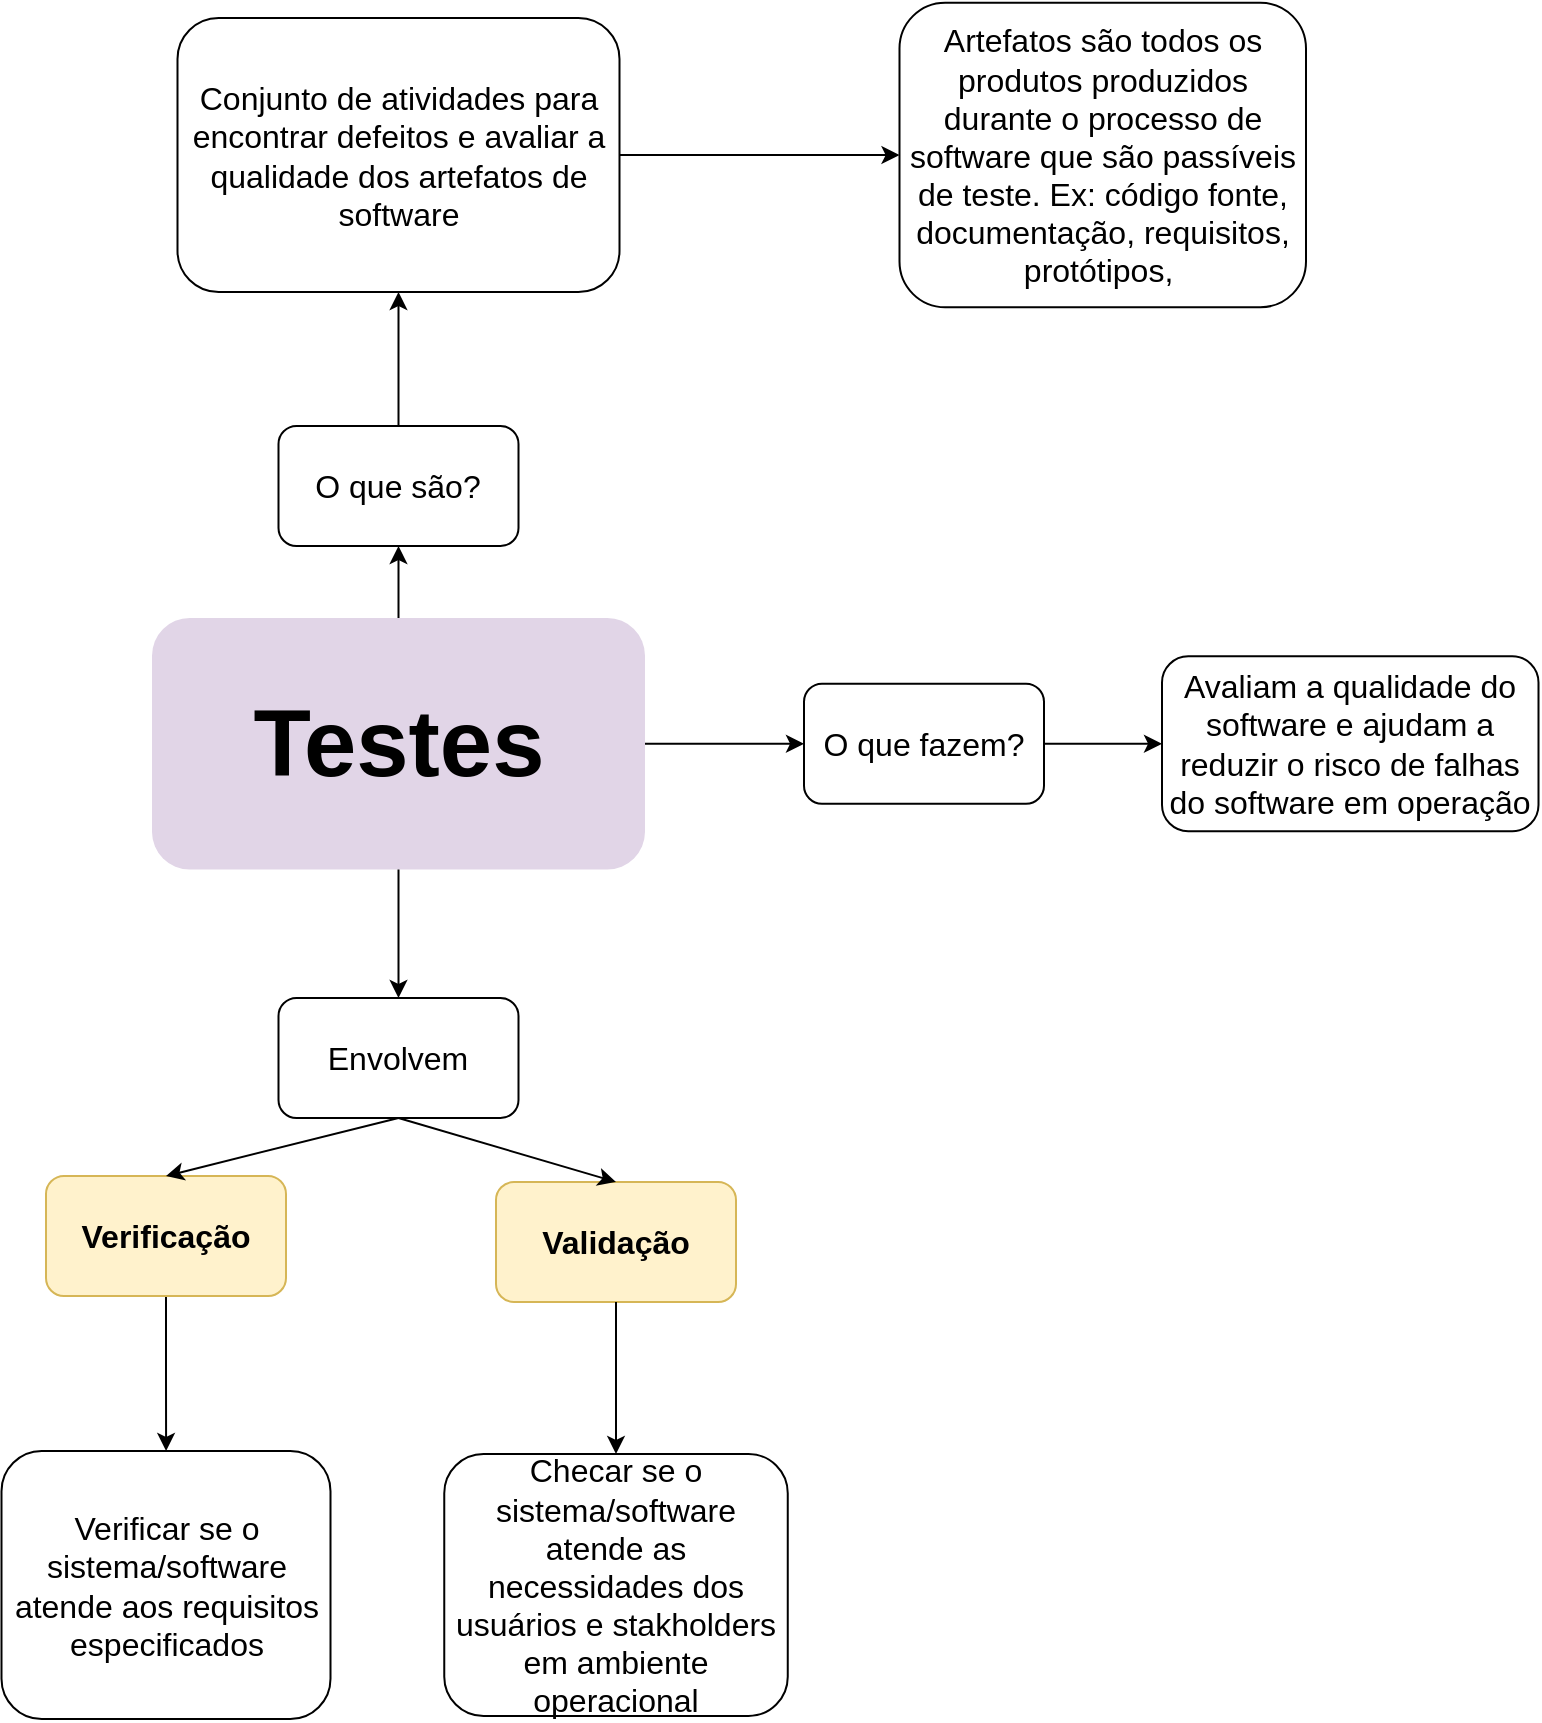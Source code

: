 <mxfile version="22.1.4" type="github">
  <diagram name="Subtopico1.1" id="Wj8ztN7IJlX-EeW_X8ED">
    <mxGraphModel dx="1647" dy="861" grid="0" gridSize="10" guides="1" tooltips="1" connect="1" arrows="1" fold="1" page="1" pageScale="1" pageWidth="1169" pageHeight="827" math="0" shadow="0">
      <root>
        <mxCell id="0" />
        <mxCell id="1" parent="0" />
        <mxCell id="Rf-HTqd8Ef8qsDdukX3X-1" style="edgeStyle=orthogonalEdgeStyle;rounded=0;orthogonalLoop=1;jettySize=auto;html=1;entryX=0.5;entryY=1;entryDx=0;entryDy=0;fontSize=16;" edge="1" parent="1" source="Rf-HTqd8Ef8qsDdukX3X-2" target="Rf-HTqd8Ef8qsDdukX3X-4">
          <mxGeometry relative="1" as="geometry">
            <mxPoint x="614.25" y="331.25" as="targetPoint" />
          </mxGeometry>
        </mxCell>
        <mxCell id="Rf-HTqd8Ef8qsDdukX3X-14" value="" style="edgeStyle=orthogonalEdgeStyle;rounded=0;orthogonalLoop=1;jettySize=auto;html=1;fontSize=16;entryX=0;entryY=0.5;entryDx=0;entryDy=0;" edge="1" parent="1" source="Rf-HTqd8Ef8qsDdukX3X-2" target="Rf-HTqd8Ef8qsDdukX3X-29">
          <mxGeometry relative="1" as="geometry">
            <mxPoint x="807.25" y="435.9" as="targetPoint" />
          </mxGeometry>
        </mxCell>
        <mxCell id="Rf-HTqd8Ef8qsDdukX3X-2" value="&lt;font style=&quot;font-size: 47px;&quot;&gt;Testes&lt;/font&gt;" style="rounded=1;whiteSpace=wrap;html=1;fillColor=#e1d5e7;strokeColor=none;fontSize=47;fontStyle=1" vertex="1" parent="1">
          <mxGeometry x="426" y="373" width="246.5" height="125.75" as="geometry" />
        </mxCell>
        <mxCell id="Rf-HTqd8Ef8qsDdukX3X-3" value="" style="edgeStyle=orthogonalEdgeStyle;rounded=0;orthogonalLoop=1;jettySize=auto;html=1;fontSize=16;" edge="1" parent="1" source="Rf-HTqd8Ef8qsDdukX3X-4" target="Rf-HTqd8Ef8qsDdukX3X-6">
          <mxGeometry relative="1" as="geometry" />
        </mxCell>
        <mxCell id="Rf-HTqd8Ef8qsDdukX3X-4" value="O que são?" style="whiteSpace=wrap;html=1;rounded=1;fontSize=16;" vertex="1" parent="1">
          <mxGeometry x="489.25" y="277" width="120" height="60" as="geometry" />
        </mxCell>
        <mxCell id="Rf-HTqd8Ef8qsDdukX3X-5" value="" style="edgeStyle=orthogonalEdgeStyle;rounded=0;orthogonalLoop=1;jettySize=auto;html=1;fontSize=16;" edge="1" parent="1" source="Rf-HTqd8Ef8qsDdukX3X-6" target="Rf-HTqd8Ef8qsDdukX3X-7">
          <mxGeometry relative="1" as="geometry" />
        </mxCell>
        <mxCell id="Rf-HTqd8Ef8qsDdukX3X-6" value="Conjunto de atividades para encontrar defeitos e avaliar a qualidade dos artefatos de software" style="whiteSpace=wrap;html=1;rounded=1;fontSize=16;" vertex="1" parent="1">
          <mxGeometry x="438.75" y="73" width="221" height="137" as="geometry" />
        </mxCell>
        <mxCell id="Rf-HTqd8Ef8qsDdukX3X-7" value="Artefatos são todos os produtos produzidos durante o processo de software que são passíveis de teste. Ex: código fonte, documentação, requisitos, protótipos,&amp;nbsp;" style="whiteSpace=wrap;html=1;rounded=1;fontSize=16;" vertex="1" parent="1">
          <mxGeometry x="799.75" y="65.38" width="203.25" height="152.25" as="geometry" />
        </mxCell>
        <mxCell id="Rf-HTqd8Ef8qsDdukX3X-17" value="Envolvem" style="whiteSpace=wrap;html=1;rounded=1;fontSize=16;" vertex="1" parent="1">
          <mxGeometry x="489.25" y="563" width="120" height="60" as="geometry" />
        </mxCell>
        <mxCell id="Rf-HTqd8Ef8qsDdukX3X-19" value="" style="endArrow=classic;html=1;rounded=0;exitX=0.5;exitY=1;exitDx=0;exitDy=0;entryX=0.5;entryY=0;entryDx=0;entryDy=0;fontSize=16;" edge="1" parent="1" source="Rf-HTqd8Ef8qsDdukX3X-2" target="Rf-HTqd8Ef8qsDdukX3X-17">
          <mxGeometry width="50" height="50" relative="1" as="geometry">
            <mxPoint x="573.75" y="605" as="sourcePoint" />
            <mxPoint x="623.75" y="555" as="targetPoint" />
          </mxGeometry>
        </mxCell>
        <mxCell id="Rf-HTqd8Ef8qsDdukX3X-25" value="" style="edgeStyle=orthogonalEdgeStyle;rounded=0;orthogonalLoop=1;jettySize=auto;html=1;" edge="1" parent="1" source="Rf-HTqd8Ef8qsDdukX3X-20" target="Rf-HTqd8Ef8qsDdukX3X-24">
          <mxGeometry relative="1" as="geometry" />
        </mxCell>
        <mxCell id="Rf-HTqd8Ef8qsDdukX3X-20" value="&lt;b&gt;Verificação&lt;/b&gt;" style="whiteSpace=wrap;html=1;rounded=1;fontSize=16;fillColor=#fff2cc;strokeColor=#d6b656;" vertex="1" parent="1">
          <mxGeometry x="373" y="652" width="120" height="60" as="geometry" />
        </mxCell>
        <mxCell id="Rf-HTqd8Ef8qsDdukX3X-21" value="" style="endArrow=classic;html=1;rounded=0;entryX=0.5;entryY=0;entryDx=0;entryDy=0;exitX=0.5;exitY=1;exitDx=0;exitDy=0;fontSize=16;" edge="1" parent="1" target="Rf-HTqd8Ef8qsDdukX3X-20" source="Rf-HTqd8Ef8qsDdukX3X-17">
          <mxGeometry width="50" height="50" relative="1" as="geometry">
            <mxPoint x="549" y="620" as="sourcePoint" />
            <mxPoint x="623.75" y="682" as="targetPoint" />
          </mxGeometry>
        </mxCell>
        <mxCell id="Rf-HTqd8Ef8qsDdukX3X-22" value="&lt;b&gt;Validação&lt;/b&gt;" style="whiteSpace=wrap;html=1;rounded=1;fontSize=16;fillColor=#fff2cc;strokeColor=#d6b656;" vertex="1" parent="1">
          <mxGeometry x="598" y="655" width="120" height="60" as="geometry" />
        </mxCell>
        <mxCell id="Rf-HTqd8Ef8qsDdukX3X-23" value="" style="endArrow=classic;html=1;rounded=0;entryX=0.5;entryY=0;entryDx=0;entryDy=0;exitX=0.5;exitY=1;exitDx=0;exitDy=0;fontSize=16;" edge="1" parent="1" target="Rf-HTqd8Ef8qsDdukX3X-22" source="Rf-HTqd8Ef8qsDdukX3X-17">
          <mxGeometry width="50" height="50" relative="1" as="geometry">
            <mxPoint x="593.25" y="623" as="sourcePoint" />
            <mxPoint x="835.75" y="699" as="targetPoint" />
          </mxGeometry>
        </mxCell>
        <mxCell id="Rf-HTqd8Ef8qsDdukX3X-24" value="Verificar se o sistema/software atende aos requisitos especificados" style="whiteSpace=wrap;html=1;fontSize=16;rounded=1;" vertex="1" parent="1">
          <mxGeometry x="350.75" y="789.5" width="164.5" height="134" as="geometry" />
        </mxCell>
        <mxCell id="Rf-HTqd8Ef8qsDdukX3X-26" value="" style="edgeStyle=orthogonalEdgeStyle;rounded=0;orthogonalLoop=1;jettySize=auto;html=1;exitX=0.5;exitY=1;exitDx=0;exitDy=0;" edge="1" parent="1" target="Rf-HTqd8Ef8qsDdukX3X-27" source="Rf-HTqd8Ef8qsDdukX3X-22">
          <mxGeometry relative="1" as="geometry">
            <mxPoint x="665.5" y="721" as="sourcePoint" />
          </mxGeometry>
        </mxCell>
        <mxCell id="Rf-HTqd8Ef8qsDdukX3X-27" value="Checar se o sistema/software atende as necessidades dos usuários e stakholders em ambiente operacional" style="whiteSpace=wrap;html=1;fontSize=16;rounded=1;" vertex="1" parent="1">
          <mxGeometry x="572.13" y="791" width="171.75" height="131" as="geometry" />
        </mxCell>
        <mxCell id="Rf-HTqd8Ef8qsDdukX3X-28" value="Avaliam a qualidade do software e ajudam a reduzir o risco de falhas do software em operação" style="whiteSpace=wrap;html=1;rounded=1;fontSize=16;" vertex="1" parent="1">
          <mxGeometry x="931" y="392.13" width="188.25" height="87.5" as="geometry" />
        </mxCell>
        <mxCell id="Rf-HTqd8Ef8qsDdukX3X-30" style="edgeStyle=orthogonalEdgeStyle;rounded=0;orthogonalLoop=1;jettySize=auto;html=1;exitX=1;exitY=0.5;exitDx=0;exitDy=0;entryX=0;entryY=0.5;entryDx=0;entryDy=0;" edge="1" parent="1" source="Rf-HTqd8Ef8qsDdukX3X-29" target="Rf-HTqd8Ef8qsDdukX3X-28">
          <mxGeometry relative="1" as="geometry" />
        </mxCell>
        <mxCell id="Rf-HTqd8Ef8qsDdukX3X-29" value="O que fazem?" style="whiteSpace=wrap;html=1;rounded=1;fontSize=16;" vertex="1" parent="1">
          <mxGeometry x="752" y="405.87" width="120" height="60" as="geometry" />
        </mxCell>
      </root>
    </mxGraphModel>
  </diagram>
</mxfile>
